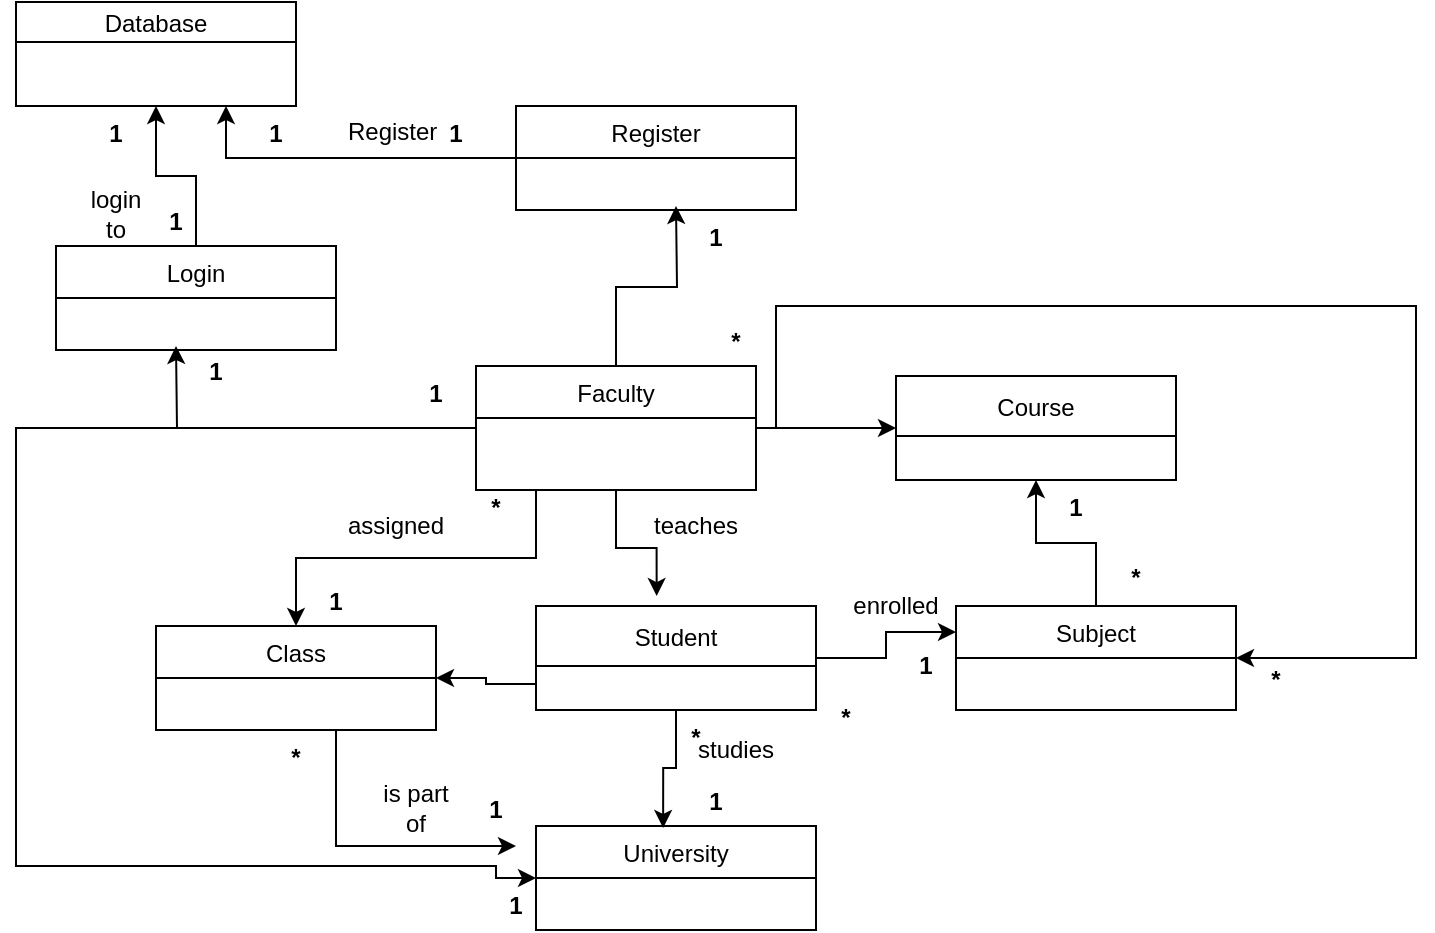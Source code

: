 <mxfile version="14.6.10" type="device"><diagram id="B0zDx6b8ypffjMVDa6m0" name="Page-1"><mxGraphModel dx="1888" dy="580" grid="1" gridSize="10" guides="1" tooltips="1" connect="1" arrows="1" fold="1" page="1" pageScale="1" pageWidth="850" pageHeight="1100" math="0" shadow="0"><root><mxCell id="0"/><mxCell id="1" parent="0"/><mxCell id="I3EpXLVGRMk1T_F6asyL-31" style="edgeStyle=orthogonalEdgeStyle;rounded=0;orthogonalLoop=1;jettySize=auto;html=1;" parent="1" source="I3EpXLVGRMk1T_F6asyL-1" edge="1"><mxGeometry relative="1" as="geometry"><mxPoint x="200" y="1040" as="targetPoint"/><Array as="points"><mxPoint x="110" y="1040"/></Array></mxGeometry></mxCell><mxCell id="I3EpXLVGRMk1T_F6asyL-1" value="Class" style="swimlane;fontStyle=0;childLayout=stackLayout;horizontal=1;startSize=26;fillColor=none;horizontalStack=0;resizeParent=1;resizeParentMax=0;resizeLast=0;collapsible=1;marginBottom=0;" parent="1" vertex="1"><mxGeometry x="20" y="930" width="140" height="52" as="geometry"/></mxCell><mxCell id="I3EpXLVGRMk1T_F6asyL-15" style="edgeStyle=orthogonalEdgeStyle;rounded=0;orthogonalLoop=1;jettySize=auto;html=1;" parent="1" source="I3EpXLVGRMk1T_F6asyL-5" edge="1"><mxGeometry relative="1" as="geometry"><mxPoint x="280" y="720" as="targetPoint"/></mxGeometry></mxCell><mxCell id="I3EpXLVGRMk1T_F6asyL-18" style="edgeStyle=orthogonalEdgeStyle;rounded=0;orthogonalLoop=1;jettySize=auto;html=1;" parent="1" source="I3EpXLVGRMk1T_F6asyL-5" edge="1"><mxGeometry relative="1" as="geometry"><mxPoint x="30" y="790" as="targetPoint"/></mxGeometry></mxCell><mxCell id="I3EpXLVGRMk1T_F6asyL-21" style="edgeStyle=orthogonalEdgeStyle;rounded=0;orthogonalLoop=1;jettySize=auto;html=1;exitX=0.5;exitY=1;exitDx=0;exitDy=0;" parent="1" source="I3EpXLVGRMk1T_F6asyL-5" target="I3EpXLVGRMk1T_F6asyL-1" edge="1"><mxGeometry relative="1" as="geometry"><Array as="points"><mxPoint x="210" y="862"/><mxPoint x="210" y="896"/><mxPoint x="90" y="896"/></Array></mxGeometry></mxCell><mxCell id="I3EpXLVGRMk1T_F6asyL-22" style="edgeStyle=orthogonalEdgeStyle;rounded=0;orthogonalLoop=1;jettySize=auto;html=1;" parent="1" source="I3EpXLVGRMk1T_F6asyL-5" target="I3EpXLVGRMk1T_F6asyL-7" edge="1"><mxGeometry relative="1" as="geometry"><Array as="points"><mxPoint x="330" y="831"/><mxPoint x="330" y="770"/><mxPoint x="650" y="770"/><mxPoint x="650" y="946"/></Array></mxGeometry></mxCell><mxCell id="I3EpXLVGRMk1T_F6asyL-23" style="edgeStyle=orthogonalEdgeStyle;rounded=0;orthogonalLoop=1;jettySize=auto;html=1;entryX=0.431;entryY=-0.096;entryDx=0;entryDy=0;entryPerimeter=0;" parent="1" source="I3EpXLVGRMk1T_F6asyL-5" target="I3EpXLVGRMk1T_F6asyL-11" edge="1"><mxGeometry relative="1" as="geometry"/></mxCell><mxCell id="I3EpXLVGRMk1T_F6asyL-28" style="edgeStyle=orthogonalEdgeStyle;rounded=0;orthogonalLoop=1;jettySize=auto;html=1;entryX=0;entryY=0.5;entryDx=0;entryDy=0;" parent="1" source="I3EpXLVGRMk1T_F6asyL-5" target="I3EpXLVGRMk1T_F6asyL-26" edge="1"><mxGeometry relative="1" as="geometry"/></mxCell><mxCell id="I3EpXLVGRMk1T_F6asyL-30" style="edgeStyle=orthogonalEdgeStyle;rounded=0;orthogonalLoop=1;jettySize=auto;html=1;entryX=0;entryY=0.5;entryDx=0;entryDy=0;" parent="1" source="I3EpXLVGRMk1T_F6asyL-5" target="I3EpXLVGRMk1T_F6asyL-9" edge="1"><mxGeometry relative="1" as="geometry"><Array as="points"><mxPoint x="-50" y="831"/><mxPoint x="-50" y="1050"/><mxPoint x="190" y="1050"/><mxPoint x="190" y="1056"/></Array></mxGeometry></mxCell><mxCell id="I3EpXLVGRMk1T_F6asyL-5" value="Faculty" style="swimlane;fontStyle=0;childLayout=stackLayout;horizontal=1;startSize=26;fillColor=none;horizontalStack=0;resizeParent=1;resizeParentMax=0;resizeLast=0;collapsible=1;marginBottom=0;" parent="1" vertex="1"><mxGeometry x="180" y="800" width="140" height="62" as="geometry"/></mxCell><mxCell id="I3EpXLVGRMk1T_F6asyL-27" style="edgeStyle=orthogonalEdgeStyle;rounded=0;orthogonalLoop=1;jettySize=auto;html=1;entryX=0.5;entryY=1;entryDx=0;entryDy=0;" parent="1" source="I3EpXLVGRMk1T_F6asyL-7" target="I3EpXLVGRMk1T_F6asyL-26" edge="1"><mxGeometry relative="1" as="geometry"/></mxCell><mxCell id="I3EpXLVGRMk1T_F6asyL-7" value="Subject" style="swimlane;fontStyle=0;childLayout=stackLayout;horizontal=1;startSize=26;fillColor=none;horizontalStack=0;resizeParent=1;resizeParentMax=0;resizeLast=0;collapsible=1;marginBottom=0;" parent="1" vertex="1"><mxGeometry x="420" y="920" width="140" height="52" as="geometry"/></mxCell><mxCell id="I3EpXLVGRMk1T_F6asyL-9" value="University" style="swimlane;fontStyle=0;childLayout=stackLayout;horizontal=1;startSize=26;fillColor=none;horizontalStack=0;resizeParent=1;resizeParentMax=0;resizeLast=0;collapsible=1;marginBottom=0;" parent="1" vertex="1"><mxGeometry x="210" y="1030" width="140" height="52" as="geometry"/></mxCell><mxCell id="I3EpXLVGRMk1T_F6asyL-24" style="edgeStyle=orthogonalEdgeStyle;rounded=0;orthogonalLoop=1;jettySize=auto;html=1;exitX=1;exitY=0.5;exitDx=0;exitDy=0;entryX=0;entryY=0.25;entryDx=0;entryDy=0;" parent="1" source="I3EpXLVGRMk1T_F6asyL-11" target="I3EpXLVGRMk1T_F6asyL-7" edge="1"><mxGeometry relative="1" as="geometry"/></mxCell><mxCell id="I3EpXLVGRMk1T_F6asyL-25" style="edgeStyle=orthogonalEdgeStyle;rounded=0;orthogonalLoop=1;jettySize=auto;html=1;exitX=0;exitY=0.75;exitDx=0;exitDy=0;entryX=1;entryY=0.5;entryDx=0;entryDy=0;" parent="1" source="I3EpXLVGRMk1T_F6asyL-11" target="I3EpXLVGRMk1T_F6asyL-1" edge="1"><mxGeometry relative="1" as="geometry"/></mxCell><mxCell id="I3EpXLVGRMk1T_F6asyL-29" style="edgeStyle=orthogonalEdgeStyle;rounded=0;orthogonalLoop=1;jettySize=auto;html=1;entryX=0.454;entryY=0.019;entryDx=0;entryDy=0;entryPerimeter=0;" parent="1" source="I3EpXLVGRMk1T_F6asyL-11" target="I3EpXLVGRMk1T_F6asyL-9" edge="1"><mxGeometry relative="1" as="geometry"/></mxCell><mxCell id="I3EpXLVGRMk1T_F6asyL-11" value="Student" style="swimlane;fontStyle=0;childLayout=stackLayout;horizontal=1;startSize=30;fillColor=none;horizontalStack=0;resizeParent=1;resizeParentMax=0;resizeLast=0;collapsible=1;marginBottom=0;" parent="1" vertex="1"><mxGeometry x="210" y="920" width="140" height="52" as="geometry"/></mxCell><mxCell id="I3EpXLVGRMk1T_F6asyL-20" style="edgeStyle=orthogonalEdgeStyle;rounded=0;orthogonalLoop=1;jettySize=auto;html=1;entryX=0.75;entryY=1;entryDx=0;entryDy=0;" parent="1" source="I3EpXLVGRMk1T_F6asyL-13" target="I3EpXLVGRMk1T_F6asyL-16" edge="1"><mxGeometry relative="1" as="geometry"/></mxCell><mxCell id="I3EpXLVGRMk1T_F6asyL-13" value="Register" style="swimlane;fontStyle=0;childLayout=stackLayout;horizontal=1;startSize=26;fillColor=none;horizontalStack=0;resizeParent=1;resizeParentMax=0;resizeLast=0;collapsible=1;marginBottom=0;" parent="1" vertex="1"><mxGeometry x="200" y="670" width="140" height="52" as="geometry"/></mxCell><mxCell id="I3EpXLVGRMk1T_F6asyL-16" value="Database" style="swimlane;fontStyle=0;childLayout=stackLayout;horizontal=1;startSize=20;fillColor=none;horizontalStack=0;resizeParent=1;resizeParentMax=0;resizeLast=0;collapsible=1;marginBottom=0;" parent="1" vertex="1"><mxGeometry x="-50" y="618" width="140" height="52" as="geometry"/></mxCell><mxCell id="I3EpXLVGRMk1T_F6asyL-19" style="edgeStyle=orthogonalEdgeStyle;rounded=0;orthogonalLoop=1;jettySize=auto;html=1;entryX=0.5;entryY=1;entryDx=0;entryDy=0;" parent="1" source="I3EpXLVGRMk1T_F6asyL-17" target="I3EpXLVGRMk1T_F6asyL-16" edge="1"><mxGeometry relative="1" as="geometry"/></mxCell><mxCell id="I3EpXLVGRMk1T_F6asyL-17" value="Login" style="swimlane;fontStyle=0;childLayout=stackLayout;horizontal=1;startSize=26;fillColor=none;horizontalStack=0;resizeParent=1;resizeParentMax=0;resizeLast=0;collapsible=1;marginBottom=0;" parent="1" vertex="1"><mxGeometry x="-30" y="740" width="140" height="52" as="geometry"/></mxCell><mxCell id="I3EpXLVGRMk1T_F6asyL-26" value="Course" style="swimlane;fontStyle=0;childLayout=stackLayout;horizontal=1;startSize=30;fillColor=none;horizontalStack=0;resizeParent=1;resizeParentMax=0;resizeLast=0;collapsible=1;marginBottom=0;" parent="1" vertex="1"><mxGeometry x="390" y="805" width="140" height="52" as="geometry"/></mxCell><mxCell id="I3EpXLVGRMk1T_F6asyL-32" value="1" style="text;align=center;fontStyle=1;verticalAlign=middle;spacingLeft=3;spacingRight=3;strokeColor=none;rotatable=0;points=[[0,0.5],[1,0.5]];portConstraint=eastwest;" parent="1" vertex="1"><mxGeometry x="60" y="670" width="40" height="26" as="geometry"/></mxCell><mxCell id="I3EpXLVGRMk1T_F6asyL-33" value="1" style="text;align=center;fontStyle=1;verticalAlign=middle;spacingLeft=3;spacingRight=3;strokeColor=none;rotatable=0;points=[[0,0.5],[1,0.5]];portConstraint=eastwest;" parent="1" vertex="1"><mxGeometry x="10" y="714" width="40" height="26" as="geometry"/></mxCell><mxCell id="I3EpXLVGRMk1T_F6asyL-34" value="1" style="text;align=center;fontStyle=1;verticalAlign=middle;spacingLeft=3;spacingRight=3;strokeColor=none;rotatable=0;points=[[0,0.5],[1,0.5]];portConstraint=eastwest;" parent="1" vertex="1"><mxGeometry x="150" y="670" width="40" height="26" as="geometry"/></mxCell><mxCell id="I3EpXLVGRMk1T_F6asyL-35" value="1" style="text;align=center;fontStyle=1;verticalAlign=middle;spacingLeft=3;spacingRight=3;strokeColor=none;rotatable=0;points=[[0,0.5],[1,0.5]];portConstraint=eastwest;" parent="1" vertex="1"><mxGeometry x="-20" y="670" width="40" height="26" as="geometry"/></mxCell><mxCell id="I3EpXLVGRMk1T_F6asyL-36" value="1" style="text;align=center;fontStyle=1;verticalAlign=middle;spacingLeft=3;spacingRight=3;strokeColor=none;rotatable=0;points=[[0,0.5],[1,0.5]];portConstraint=eastwest;" parent="1" vertex="1"><mxGeometry x="140" y="800" width="40" height="26" as="geometry"/></mxCell><mxCell id="I3EpXLVGRMk1T_F6asyL-37" value="1" style="text;align=center;fontStyle=1;verticalAlign=middle;spacingLeft=3;spacingRight=3;strokeColor=none;rotatable=0;points=[[0,0.5],[1,0.5]];portConstraint=eastwest;" parent="1" vertex="1"><mxGeometry x="30" y="792" width="40" height="20" as="geometry"/></mxCell><mxCell id="I3EpXLVGRMk1T_F6asyL-38" value="1" style="text;align=center;fontStyle=1;verticalAlign=middle;spacingLeft=3;spacingRight=3;strokeColor=none;rotatable=0;points=[[0,0.5],[1,0.5]];portConstraint=eastwest;" parent="1" vertex="1"><mxGeometry x="280" y="722" width="40" height="26" as="geometry"/></mxCell><mxCell id="I3EpXLVGRMk1T_F6asyL-39" value="*" style="text;align=center;fontStyle=1;verticalAlign=middle;spacingLeft=3;spacingRight=3;strokeColor=none;rotatable=0;points=[[0,0.5],[1,0.5]];portConstraint=eastwest;" parent="1" vertex="1"><mxGeometry x="70" y="982" width="40" height="26" as="geometry"/></mxCell><mxCell id="I3EpXLVGRMk1T_F6asyL-40" value="1" style="text;align=center;fontStyle=1;verticalAlign=middle;spacingLeft=3;spacingRight=3;strokeColor=none;rotatable=0;points=[[0,0.5],[1,0.5]];portConstraint=eastwest;" parent="1" vertex="1"><mxGeometry x="180" y="1056" width="40" height="26" as="geometry"/></mxCell><mxCell id="I3EpXLVGRMk1T_F6asyL-41" value="1" style="text;align=center;fontStyle=1;verticalAlign=middle;spacingLeft=3;spacingRight=3;strokeColor=none;rotatable=0;points=[[0,0.5],[1,0.5]];portConstraint=eastwest;" parent="1" vertex="1"><mxGeometry x="170" y="1008" width="40" height="26" as="geometry"/></mxCell><mxCell id="I3EpXLVGRMk1T_F6asyL-42" value="1" style="text;align=center;fontStyle=1;verticalAlign=middle;spacingLeft=3;spacingRight=3;strokeColor=none;rotatable=0;points=[[0,0.5],[1,0.5]];portConstraint=eastwest;" parent="1" vertex="1"><mxGeometry x="280" y="1004" width="40" height="26" as="geometry"/></mxCell><mxCell id="I3EpXLVGRMk1T_F6asyL-43" value="*" style="text;align=center;fontStyle=1;verticalAlign=middle;spacingLeft=3;spacingRight=3;strokeColor=none;rotatable=0;points=[[0,0.5],[1,0.5]];portConstraint=eastwest;" parent="1" vertex="1"><mxGeometry x="270" y="972" width="40" height="26" as="geometry"/></mxCell><mxCell id="I3EpXLVGRMk1T_F6asyL-44" value="*" style="text;align=center;fontStyle=1;verticalAlign=middle;spacingLeft=3;spacingRight=3;strokeColor=none;rotatable=0;points=[[0,0.5],[1,0.5]];portConstraint=eastwest;" parent="1" vertex="1"><mxGeometry x="560" y="936" width="40" height="40" as="geometry"/></mxCell><mxCell id="I3EpXLVGRMk1T_F6asyL-45" value="1" style="text;align=center;fontStyle=1;verticalAlign=middle;spacingLeft=3;spacingRight=3;strokeColor=none;rotatable=0;points=[[0,0.5],[1,0.5]];portConstraint=eastwest;" parent="1" vertex="1"><mxGeometry x="460" y="857" width="40" height="26" as="geometry"/></mxCell><mxCell id="I3EpXLVGRMk1T_F6asyL-46" value="*" style="text;align=center;fontStyle=1;verticalAlign=middle;spacingLeft=3;spacingRight=3;strokeColor=none;rotatable=0;points=[[0,0.5],[1,0.5]];portConstraint=eastwest;" parent="1" vertex="1"><mxGeometry x="490" y="890" width="40" height="30" as="geometry"/></mxCell><mxCell id="I3EpXLVGRMk1T_F6asyL-47" value="1" style="text;align=center;fontStyle=1;verticalAlign=middle;spacingLeft=3;spacingRight=3;strokeColor=none;rotatable=0;points=[[0,0.5],[1,0.5]];portConstraint=eastwest;" parent="1" vertex="1"><mxGeometry x="385" y="936" width="40" height="26" as="geometry"/></mxCell><mxCell id="I3EpXLVGRMk1T_F6asyL-48" value="*" style="text;align=center;fontStyle=1;verticalAlign=middle;spacingLeft=3;spacingRight=3;strokeColor=none;rotatable=0;points=[[0,0.5],[1,0.5]];portConstraint=eastwest;" parent="1" vertex="1"><mxGeometry x="345" y="962" width="40" height="26" as="geometry"/></mxCell><mxCell id="I3EpXLVGRMk1T_F6asyL-49" value="*" style="text;align=center;fontStyle=1;verticalAlign=middle;spacingLeft=3;spacingRight=3;strokeColor=none;rotatable=0;points=[[0,0.5],[1,0.5]];portConstraint=eastwest;" parent="1" vertex="1"><mxGeometry x="170" y="857" width="40" height="26" as="geometry"/></mxCell><mxCell id="I3EpXLVGRMk1T_F6asyL-50" value="1" style="text;align=center;fontStyle=1;verticalAlign=middle;spacingLeft=3;spacingRight=3;strokeColor=none;rotatable=0;points=[[0,0.5],[1,0.5]];portConstraint=eastwest;" parent="1" vertex="1"><mxGeometry x="90" y="904" width="40" height="26" as="geometry"/></mxCell><mxCell id="I3EpXLVGRMk1T_F6asyL-51" value="*" style="text;align=center;fontStyle=1;verticalAlign=middle;spacingLeft=3;spacingRight=3;strokeColor=none;rotatable=0;points=[[0,0.5],[1,0.5]];portConstraint=eastwest;" parent="1" vertex="1"><mxGeometry x="290" y="774" width="40" height="26" as="geometry"/></mxCell><mxCell id="zQVfvIjEauOonDKh1u3N-1" value="Register&amp;nbsp;" style="text;html=1;strokeColor=none;fillColor=none;align=center;verticalAlign=middle;whiteSpace=wrap;rounded=0;" vertex="1" parent="1"><mxGeometry x="120" y="673" width="40" height="20" as="geometry"/></mxCell><mxCell id="zQVfvIjEauOonDKh1u3N-3" value="login to" style="text;html=1;strokeColor=none;fillColor=none;align=center;verticalAlign=middle;whiteSpace=wrap;rounded=0;" vertex="1" parent="1"><mxGeometry x="-20" y="714" width="40" height="20" as="geometry"/></mxCell><mxCell id="zQVfvIjEauOonDKh1u3N-4" value="is part of" style="text;html=1;strokeColor=none;fillColor=none;align=center;verticalAlign=middle;whiteSpace=wrap;rounded=0;" vertex="1" parent="1"><mxGeometry x="130" y="1011" width="40" height="20" as="geometry"/></mxCell><mxCell id="zQVfvIjEauOonDKh1u3N-5" value="studies" style="text;html=1;strokeColor=none;fillColor=none;align=center;verticalAlign=middle;whiteSpace=wrap;rounded=0;" vertex="1" parent="1"><mxGeometry x="290" y="982" width="40" height="20" as="geometry"/></mxCell><mxCell id="zQVfvIjEauOonDKh1u3N-6" value="enrolled" style="text;html=1;strokeColor=none;fillColor=none;align=center;verticalAlign=middle;whiteSpace=wrap;rounded=0;" vertex="1" parent="1"><mxGeometry x="370" y="910" width="40" height="20" as="geometry"/></mxCell><mxCell id="zQVfvIjEauOonDKh1u3N-7" value="teaches" style="text;html=1;strokeColor=none;fillColor=none;align=center;verticalAlign=middle;whiteSpace=wrap;rounded=0;" vertex="1" parent="1"><mxGeometry x="270" y="870" width="40" height="20" as="geometry"/></mxCell><mxCell id="zQVfvIjEauOonDKh1u3N-8" value="assigned" style="text;html=1;strokeColor=none;fillColor=none;align=center;verticalAlign=middle;whiteSpace=wrap;rounded=0;" vertex="1" parent="1"><mxGeometry x="120" y="870" width="40" height="20" as="geometry"/></mxCell></root></mxGraphModel></diagram></mxfile>